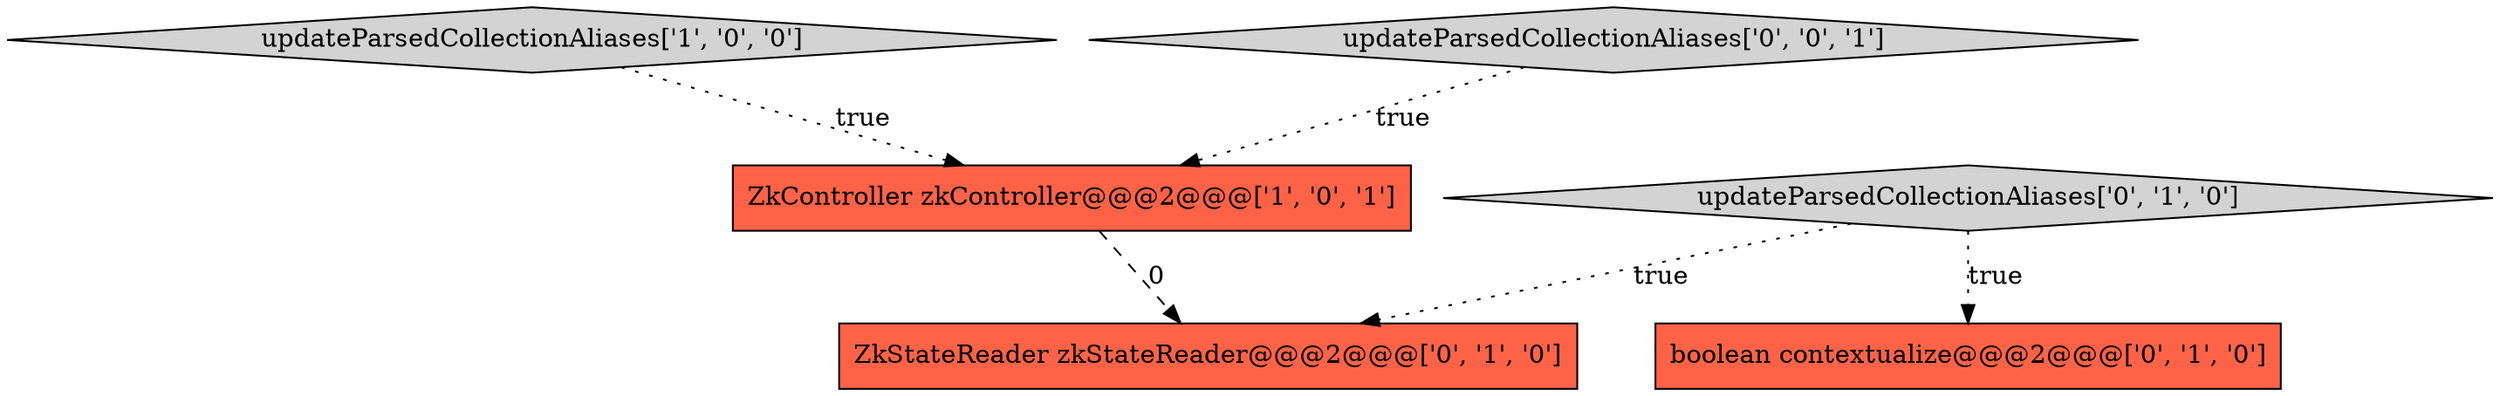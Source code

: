 digraph {
0 [style = filled, label = "updateParsedCollectionAliases['1', '0', '0']", fillcolor = lightgray, shape = diamond image = "AAA0AAABBB1BBB"];
4 [style = filled, label = "ZkStateReader zkStateReader@@@2@@@['0', '1', '0']", fillcolor = tomato, shape = box image = "AAA1AAABBB2BBB"];
3 [style = filled, label = "updateParsedCollectionAliases['0', '1', '0']", fillcolor = lightgray, shape = diamond image = "AAA0AAABBB2BBB"];
1 [style = filled, label = "ZkController zkController@@@2@@@['1', '0', '1']", fillcolor = tomato, shape = box image = "AAA0AAABBB1BBB"];
2 [style = filled, label = "boolean contextualize@@@2@@@['0', '1', '0']", fillcolor = tomato, shape = box image = "AAA0AAABBB2BBB"];
5 [style = filled, label = "updateParsedCollectionAliases['0', '0', '1']", fillcolor = lightgray, shape = diamond image = "AAA0AAABBB3BBB"];
5->1 [style = dotted, label="true"];
1->4 [style = dashed, label="0"];
0->1 [style = dotted, label="true"];
3->4 [style = dotted, label="true"];
3->2 [style = dotted, label="true"];
}
